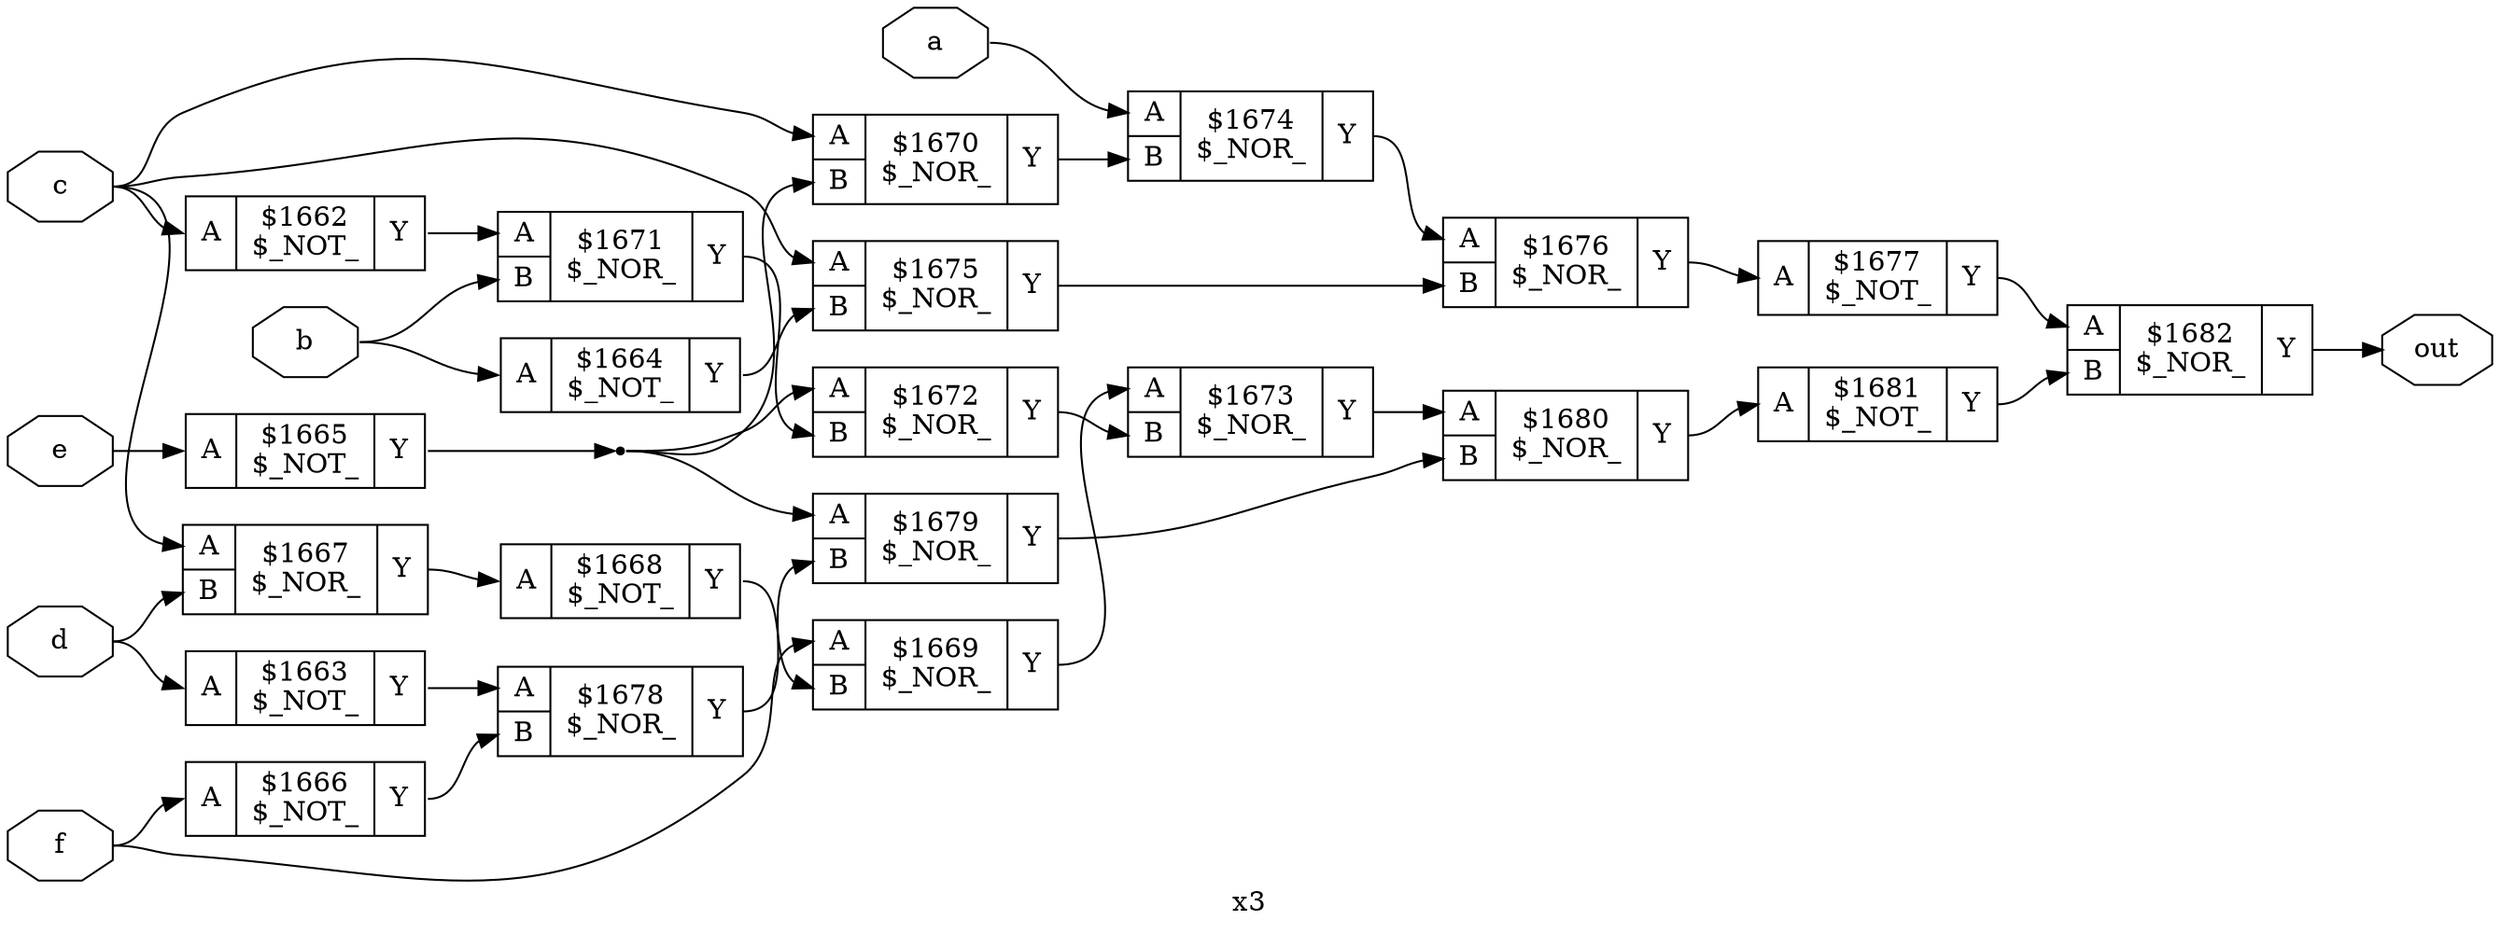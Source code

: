 digraph "x3" {
label="x3";
rankdir="LR";
remincross=true;
n21 [ shape=octagon, label="a", color="black", fontcolor="black" ];
n22 [ shape=octagon, label="b", color="black", fontcolor="black" ];
n23 [ shape=octagon, label="c", color="black", fontcolor="black" ];
n24 [ shape=octagon, label="d", color="black", fontcolor="black" ];
n25 [ shape=octagon, label="e", color="black", fontcolor="black" ];
n26 [ shape=octagon, label="f", color="black", fontcolor="black" ];
n27 [ shape=octagon, label="out", color="black", fontcolor="black" ];
c30 [ shape=record, label="{{<p28> A}|$1662\n$_NOT_|{<p29> Y}}" ];
c31 [ shape=record, label="{{<p28> A}|$1663\n$_NOT_|{<p29> Y}}" ];
c32 [ shape=record, label="{{<p28> A}|$1664\n$_NOT_|{<p29> Y}}" ];
c33 [ shape=record, label="{{<p28> A}|$1665\n$_NOT_|{<p29> Y}}" ];
c34 [ shape=record, label="{{<p28> A}|$1666\n$_NOT_|{<p29> Y}}" ];
c36 [ shape=record, label="{{<p28> A|<p35> B}|$1667\n$_NOR_|{<p29> Y}}" ];
c37 [ shape=record, label="{{<p28> A}|$1668\n$_NOT_|{<p29> Y}}" ];
c38 [ shape=record, label="{{<p28> A|<p35> B}|$1669\n$_NOR_|{<p29> Y}}" ];
c39 [ shape=record, label="{{<p28> A|<p35> B}|$1670\n$_NOR_|{<p29> Y}}" ];
c40 [ shape=record, label="{{<p28> A|<p35> B}|$1671\n$_NOR_|{<p29> Y}}" ];
c41 [ shape=record, label="{{<p28> A|<p35> B}|$1672\n$_NOR_|{<p29> Y}}" ];
c42 [ shape=record, label="{{<p28> A|<p35> B}|$1673\n$_NOR_|{<p29> Y}}" ];
c43 [ shape=record, label="{{<p28> A|<p35> B}|$1674\n$_NOR_|{<p29> Y}}" ];
c44 [ shape=record, label="{{<p28> A|<p35> B}|$1675\n$_NOR_|{<p29> Y}}" ];
c45 [ shape=record, label="{{<p28> A|<p35> B}|$1676\n$_NOR_|{<p29> Y}}" ];
c46 [ shape=record, label="{{<p28> A}|$1677\n$_NOT_|{<p29> Y}}" ];
c47 [ shape=record, label="{{<p28> A|<p35> B}|$1678\n$_NOR_|{<p29> Y}}" ];
c48 [ shape=record, label="{{<p28> A|<p35> B}|$1679\n$_NOR_|{<p29> Y}}" ];
c49 [ shape=record, label="{{<p28> A|<p35> B}|$1680\n$_NOR_|{<p29> Y}}" ];
c50 [ shape=record, label="{{<p28> A}|$1681\n$_NOT_|{<p29> Y}}" ];
c51 [ shape=record, label="{{<p28> A|<p35> B}|$1682\n$_NOR_|{<p29> Y}}" ];
c32:p29:e -> c44:p35:w [color="black", label=""];
c42:p29:e -> c49:p28:w [color="black", label=""];
c43:p29:e -> c45:p28:w [color="black", label=""];
c44:p29:e -> c45:p35:w [color="black", label=""];
c45:p29:e -> c46:p28:w [color="black", label=""];
c46:p29:e -> c51:p28:w [color="black", label=""];
c47:p29:e -> c48:p35:w [color="black", label=""];
c48:p29:e -> c49:p35:w [color="black", label=""];
c49:p29:e -> c50:p28:w [color="black", label=""];
c50:p29:e -> c51:p35:w [color="black", label=""];
c30:p29:e -> c40:p28:w [color="black", label=""];
n2 [ shape=point ];
c33:p29:e -> n2:w [color="black", label=""];
n2:e -> c39:p35:w [color="black", label=""];
n2:e -> c41:p28:w [color="black", label=""];
n2:e -> c48:p28:w [color="black", label=""];
c31:p29:e -> c47:p28:w [color="black", label=""];
n21:e -> c43:p28:w [color="black", label=""];
n22:e -> c32:p28:w [color="black", label=""];
n22:e -> c40:p35:w [color="black", label=""];
n23:e -> c30:p28:w [color="black", label=""];
n23:e -> c36:p28:w [color="black", label=""];
n23:e -> c39:p28:w [color="black", label=""];
n23:e -> c44:p28:w [color="black", label=""];
n24:e -> c31:p28:w [color="black", label=""];
n24:e -> c36:p35:w [color="black", label=""];
n25:e -> c33:p28:w [color="black", label=""];
n26:e -> c34:p28:w [color="black", label=""];
n26:e -> c38:p28:w [color="black", label=""];
c51:p29:e -> n27:w [color="black", label=""];
c34:p29:e -> c47:p35:w [color="black", label=""];
c36:p29:e -> c37:p28:w [color="black", label=""];
c37:p29:e -> c38:p35:w [color="black", label=""];
c38:p29:e -> c42:p28:w [color="black", label=""];
c39:p29:e -> c43:p35:w [color="black", label=""];
c40:p29:e -> c41:p35:w [color="black", label=""];
c41:p29:e -> c42:p35:w [color="black", label=""];
}
